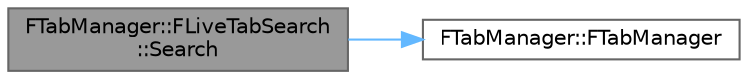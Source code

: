 digraph "FTabManager::FLiveTabSearch::Search"
{
 // INTERACTIVE_SVG=YES
 // LATEX_PDF_SIZE
  bgcolor="transparent";
  edge [fontname=Helvetica,fontsize=10,labelfontname=Helvetica,labelfontsize=10];
  node [fontname=Helvetica,fontsize=10,shape=box,height=0.2,width=0.4];
  rankdir="LR";
  Node1 [id="Node000001",label="FTabManager::FLiveTabSearch\l::Search",height=0.2,width=0.4,color="gray40", fillcolor="grey60", style="filled", fontcolor="black",tooltip=" "];
  Node1 -> Node2 [id="edge1_Node000001_Node000002",color="steelblue1",style="solid",tooltip=" "];
  Node2 [id="Node000002",label="FTabManager::FTabManager",height=0.2,width=0.4,color="grey40", fillcolor="white", style="filled",URL="$d5/d85/classFTabManager.html#a5f4e673c08c9febcd34fdf9c9b22848e",tooltip=" "];
}
